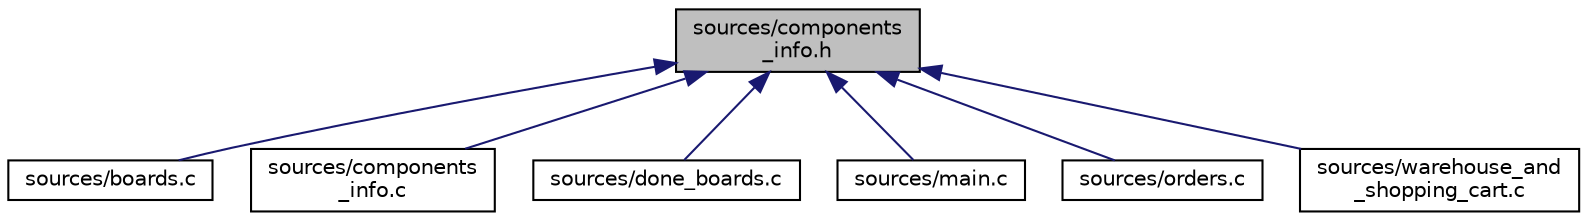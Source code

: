 digraph "sources/components_info.h"
{
  edge [fontname="Helvetica",fontsize="10",labelfontname="Helvetica",labelfontsize="10"];
  node [fontname="Helvetica",fontsize="10",shape=record];
  Node1 [label="sources/components\l_info.h",height=0.2,width=0.4,color="black", fillcolor="grey75", style="filled", fontcolor="black"];
  Node1 -> Node2 [dir="back",color="midnightblue",fontsize="10",style="solid",fontname="Helvetica"];
  Node2 [label="sources/boards.c",height=0.2,width=0.4,color="black", fillcolor="white", style="filled",URL="$boards_8c.html"];
  Node1 -> Node3 [dir="back",color="midnightblue",fontsize="10",style="solid",fontname="Helvetica"];
  Node3 [label="sources/components\l_info.c",height=0.2,width=0.4,color="black", fillcolor="white", style="filled",URL="$components__info_8c.html"];
  Node1 -> Node4 [dir="back",color="midnightblue",fontsize="10",style="solid",fontname="Helvetica"];
  Node4 [label="sources/done_boards.c",height=0.2,width=0.4,color="black", fillcolor="white", style="filled",URL="$done__boards_8c.html"];
  Node1 -> Node5 [dir="back",color="midnightblue",fontsize="10",style="solid",fontname="Helvetica"];
  Node5 [label="sources/main.c",height=0.2,width=0.4,color="black", fillcolor="white", style="filled",URL="$main_8c.html"];
  Node1 -> Node6 [dir="back",color="midnightblue",fontsize="10",style="solid",fontname="Helvetica"];
  Node6 [label="sources/orders.c",height=0.2,width=0.4,color="black", fillcolor="white", style="filled",URL="$orders_8c.html"];
  Node1 -> Node7 [dir="back",color="midnightblue",fontsize="10",style="solid",fontname="Helvetica"];
  Node7 [label="sources/warehouse_and\l_shopping_cart.c",height=0.2,width=0.4,color="black", fillcolor="white", style="filled",URL="$warehouse__and__shopping__cart_8c.html"];
}
